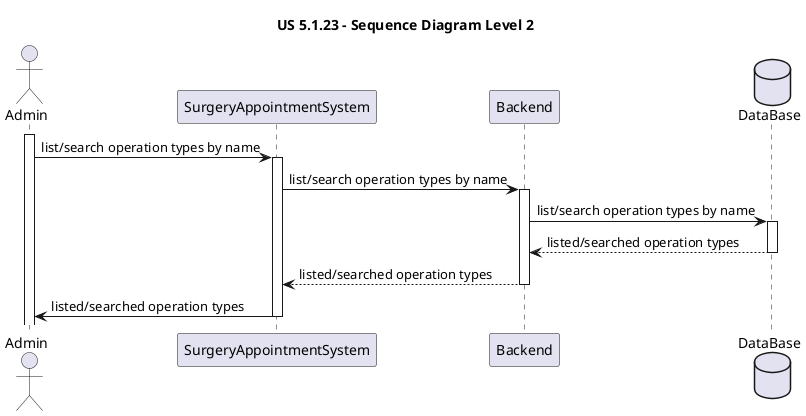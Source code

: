 ﻿@startuml
'https://plantuml.com/sequence-diagram

title US 5.1.23 - Sequence Diagram Level 2

actor Admin
participant SurgeryAppointmentSystem
participant Backend
database DataBase

activate Admin
Admin -> SurgeryAppointmentSystem : list/search operation types by name
activate SurgeryAppointmentSystem

SurgeryAppointmentSystem -> Backend : list/search operation types by name
activate Backend

Backend -> DataBase : list/search operation types by name
activate DataBase

DataBase --> Backend : listed/searched operation types
deactivate DataBase

Backend --> SurgeryAppointmentSystem : listed/searched operation types
deactivate Backend

SurgeryAppointmentSystem -> Admin : listed/searched operation types
deactivate SurgeryAppointmentSystem
@enduml